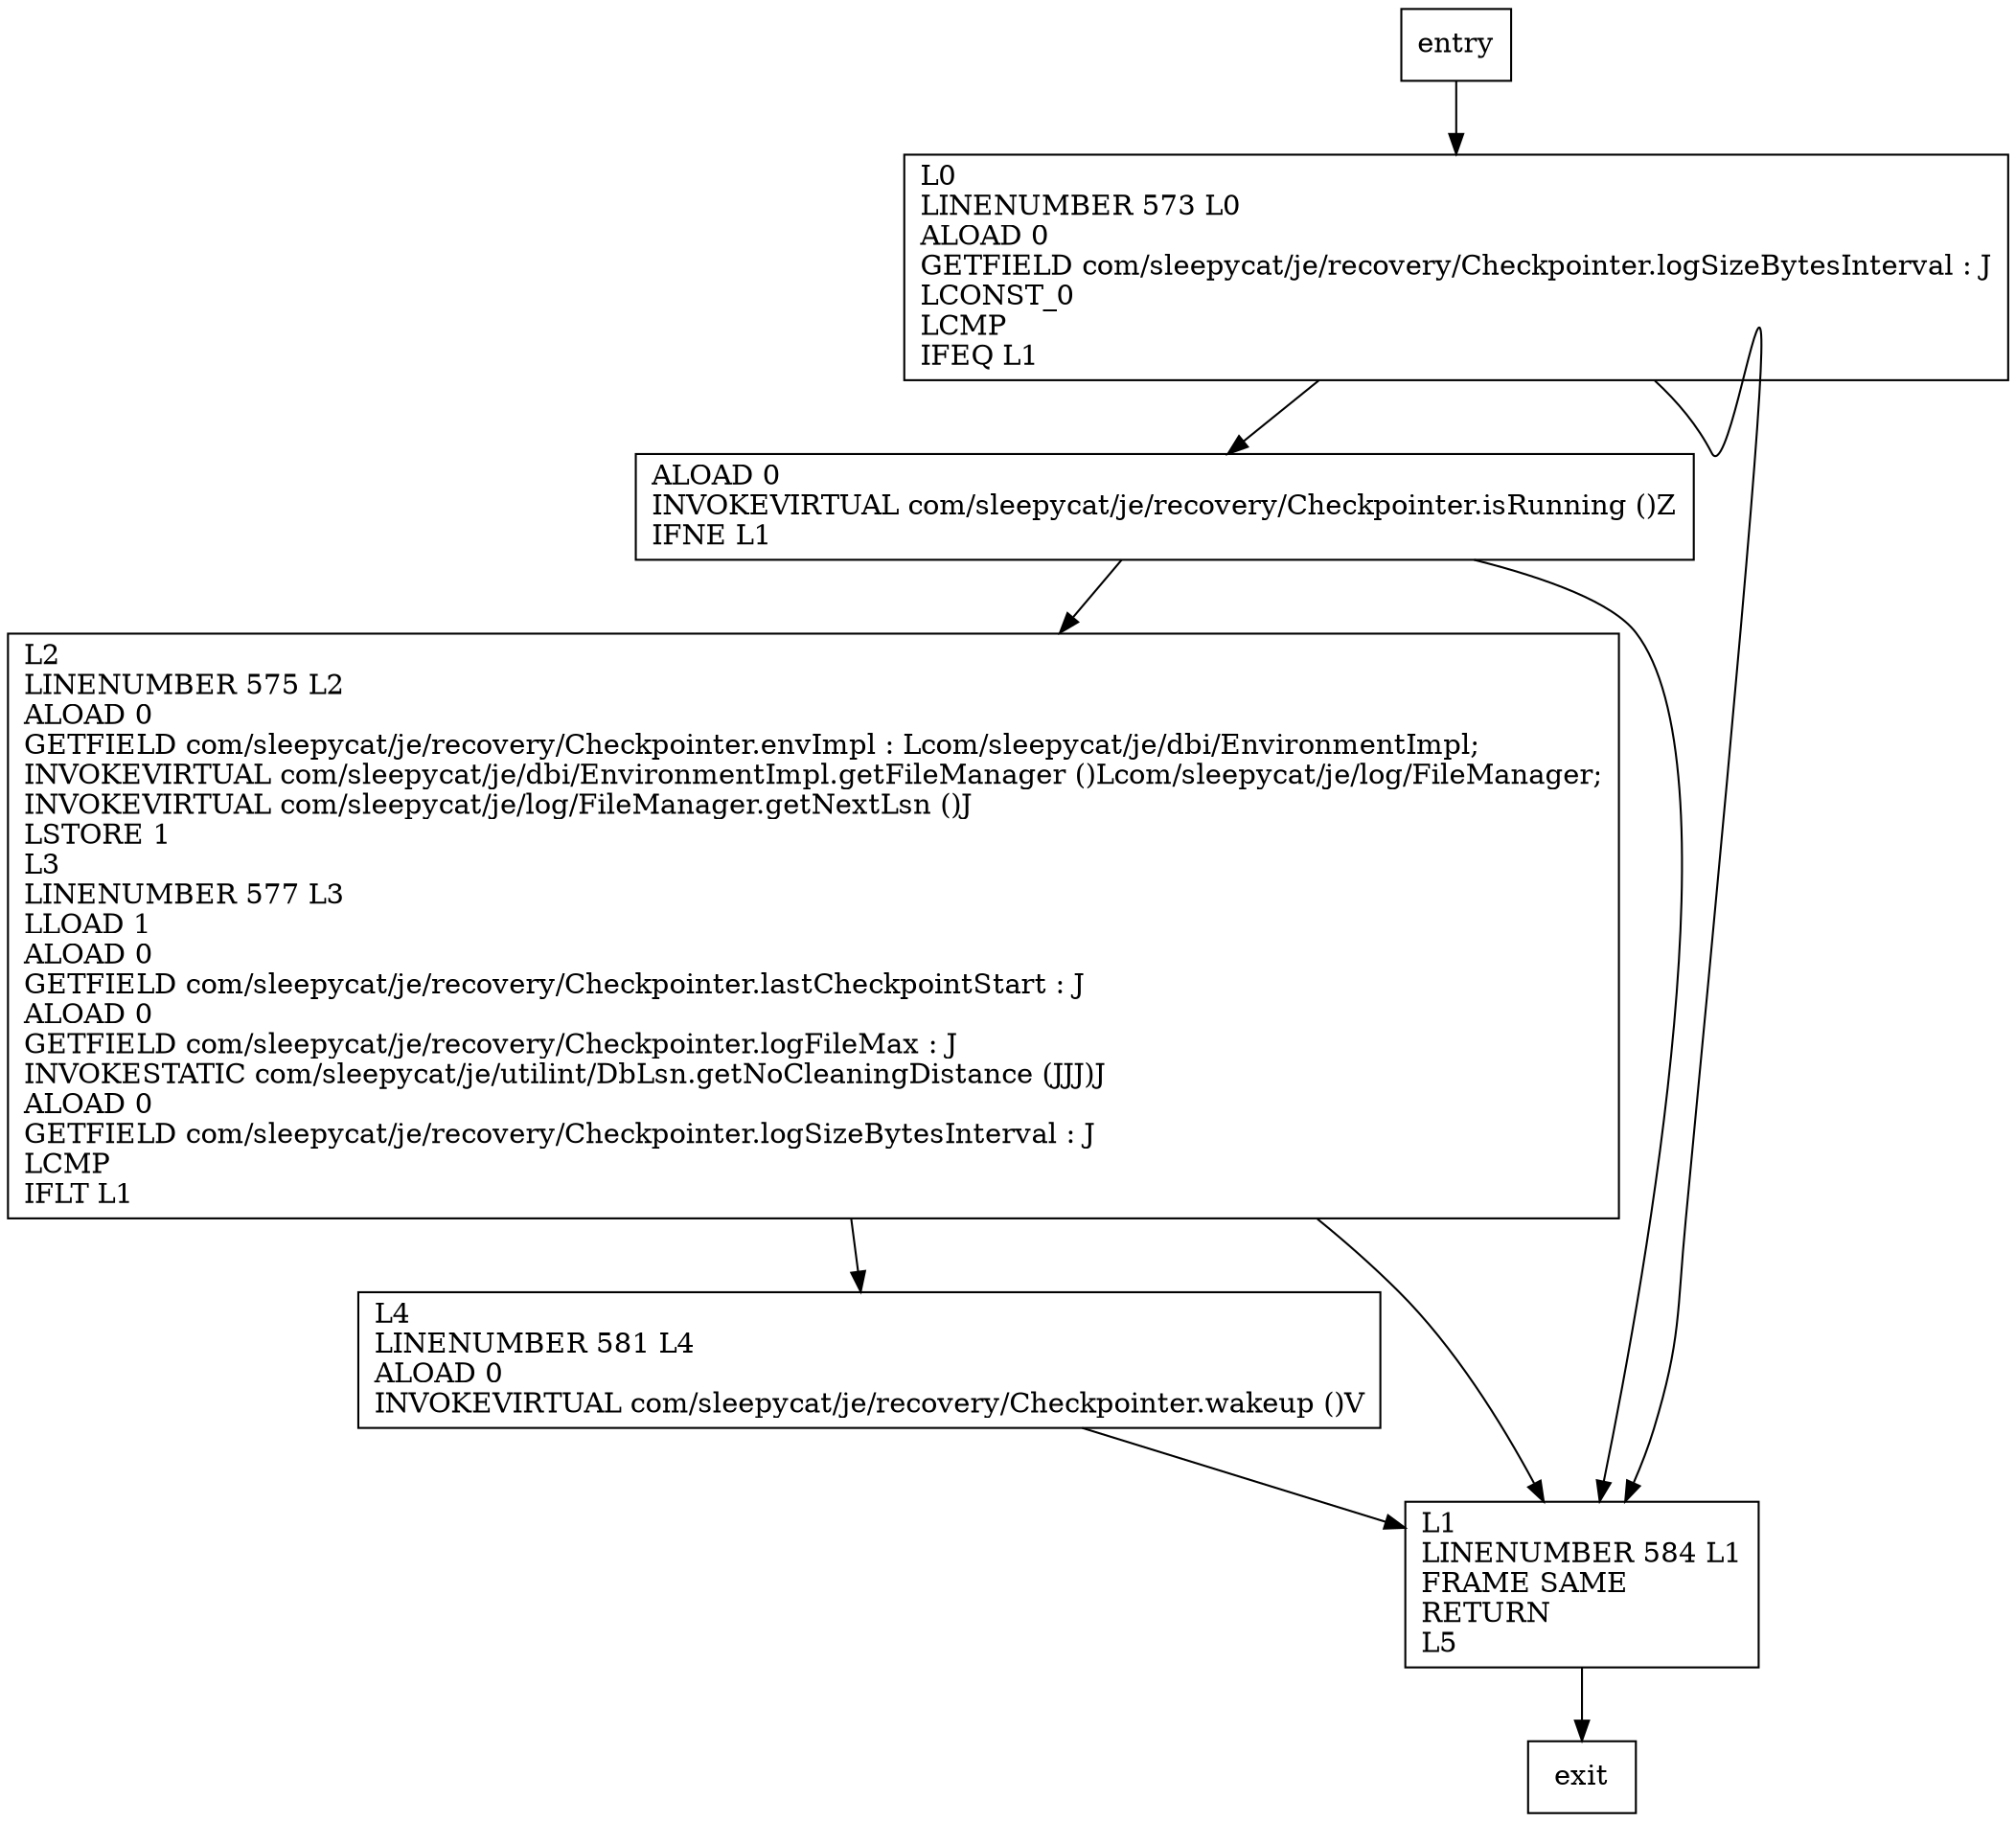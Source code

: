 digraph wakeupAfterWrite {
node [shape=record];
1689818723 [label="L4\lLINENUMBER 581 L4\lALOAD 0\lINVOKEVIRTUAL com/sleepycat/je/recovery/Checkpointer.wakeup ()V\l"];
1207474758 [label="ALOAD 0\lINVOKEVIRTUAL com/sleepycat/je/recovery/Checkpointer.isRunning ()Z\lIFNE L1\l"];
1288109 [label="L0\lLINENUMBER 573 L0\lALOAD 0\lGETFIELD com/sleepycat/je/recovery/Checkpointer.logSizeBytesInterval : J\lLCONST_0\lLCMP\lIFEQ L1\l"];
2030790688 [label="L2\lLINENUMBER 575 L2\lALOAD 0\lGETFIELD com/sleepycat/je/recovery/Checkpointer.envImpl : Lcom/sleepycat/je/dbi/EnvironmentImpl;\lINVOKEVIRTUAL com/sleepycat/je/dbi/EnvironmentImpl.getFileManager ()Lcom/sleepycat/je/log/FileManager;\lINVOKEVIRTUAL com/sleepycat/je/log/FileManager.getNextLsn ()J\lLSTORE 1\lL3\lLINENUMBER 577 L3\lLLOAD 1\lALOAD 0\lGETFIELD com/sleepycat/je/recovery/Checkpointer.lastCheckpointStart : J\lALOAD 0\lGETFIELD com/sleepycat/je/recovery/Checkpointer.logFileMax : J\lINVOKESTATIC com/sleepycat/je/utilint/DbLsn.getNoCleaningDistance (JJJ)J\lALOAD 0\lGETFIELD com/sleepycat/je/recovery/Checkpointer.logSizeBytesInterval : J\lLCMP\lIFLT L1\l"];
1346110028 [label="L1\lLINENUMBER 584 L1\lFRAME SAME\lRETURN\lL5\l"];
entry;
exit;
1689818723 -> 1346110028
entry -> 1288109
1207474758 -> 2030790688
1207474758 -> 1346110028
1288109 -> 1207474758
1288109 -> 1346110028
2030790688 -> 1689818723
2030790688 -> 1346110028
1346110028 -> exit
}
